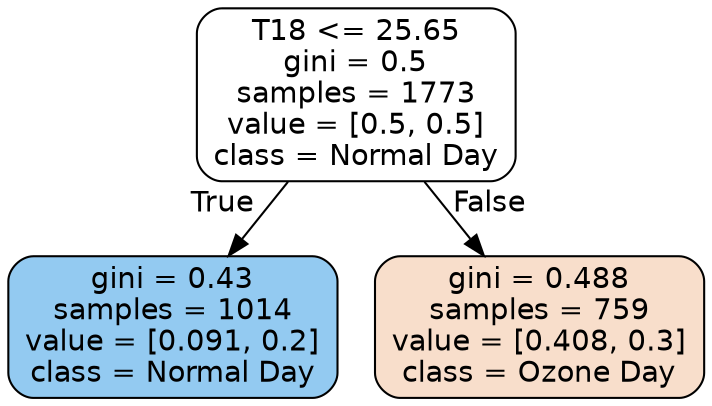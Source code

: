 digraph Tree {
node [shape=box, style="filled, rounded", color="black", fontname=helvetica] ;
edge [fontname=helvetica] ;
0 [label="T18 <= 25.65\ngini = 0.5\nsamples = 1773\nvalue = [0.5, 0.5]\nclass = Normal Day", fillcolor="#ffffff"] ;
1 [label="gini = 0.43\nsamples = 1014\nvalue = [0.091, 0.2]\nclass = Normal Day", fillcolor="#93caf1"] ;
0 -> 1 [labeldistance=2.5, labelangle=45, headlabel="True"] ;
2 [label="gini = 0.488\nsamples = 759\nvalue = [0.408, 0.3]\nclass = Ozone Day", fillcolor="#f8decb"] ;
0 -> 2 [labeldistance=2.5, labelangle=-45, headlabel="False"] ;
}